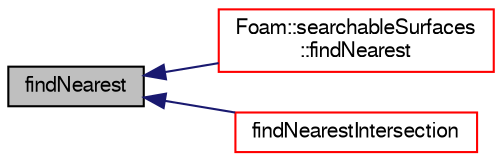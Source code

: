digraph "findNearest"
{
  bgcolor="transparent";
  edge [fontname="FreeSans",fontsize="10",labelfontname="FreeSans",labelfontsize="10"];
  node [fontname="FreeSans",fontsize="10",shape=record];
  rankdir="LR";
  Node84 [label="findNearest",height=0.2,width=0.4,color="black", fillcolor="grey75", style="filled", fontcolor="black"];
  Node84 -> Node85 [dir="back",color="midnightblue",fontsize="10",style="solid",fontname="FreeSans"];
  Node85 [label="Foam::searchableSurfaces\l::findNearest",height=0.2,width=0.4,color="red",URL="$a25246.html#af23de283044ca5459e1714deeb6c422c",tooltip="Find nearest. Return -1 (and a miss()) or surface and nearest. "];
  Node84 -> Node104 [dir="back",color="midnightblue",fontsize="10",style="solid",fontname="FreeSans"];
  Node104 [label="findNearestIntersection",height=0.2,width=0.4,color="red",URL="$a25250.html#a4dc008ad9d2f7508185509bb78fb046d"];
}
